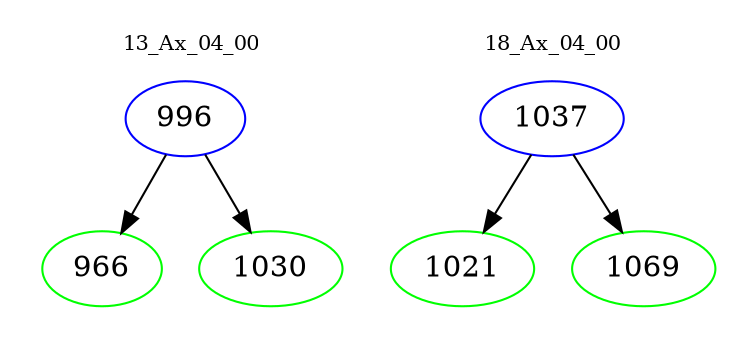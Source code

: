 digraph{
subgraph cluster_0 {
color = white
label = "13_Ax_04_00";
fontsize=10;
T0_996 [label="996", color="blue"]
T0_996 -> T0_966 [color="black"]
T0_966 [label="966", color="green"]
T0_996 -> T0_1030 [color="black"]
T0_1030 [label="1030", color="green"]
}
subgraph cluster_1 {
color = white
label = "18_Ax_04_00";
fontsize=10;
T1_1037 [label="1037", color="blue"]
T1_1037 -> T1_1021 [color="black"]
T1_1021 [label="1021", color="green"]
T1_1037 -> T1_1069 [color="black"]
T1_1069 [label="1069", color="green"]
}
}
